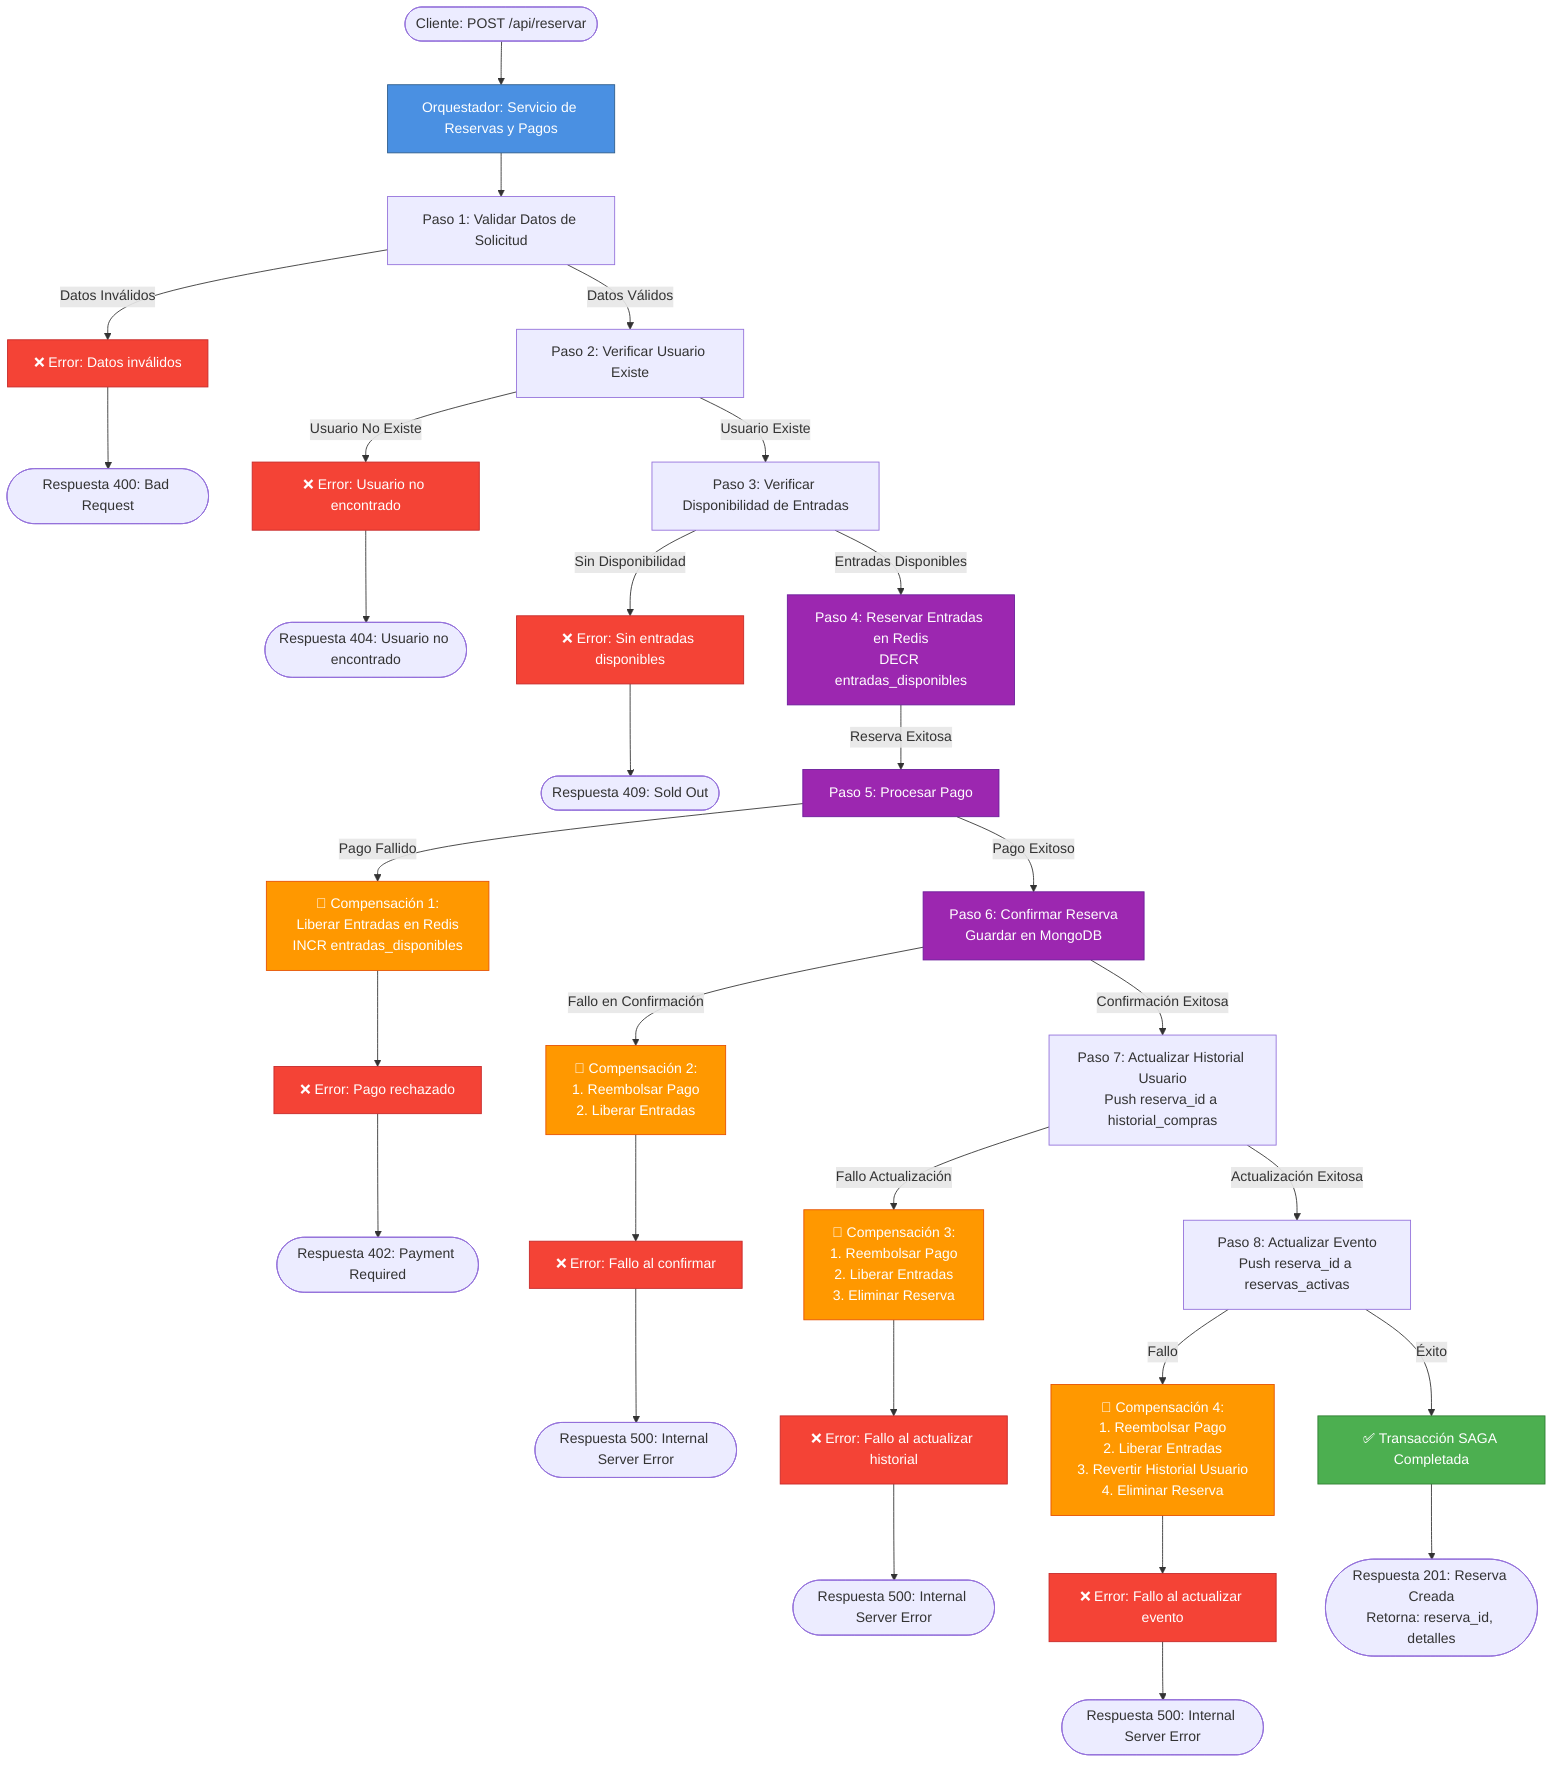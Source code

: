 flowchart TD
    Start([Cliente: POST /api/reservar]) --> Orq[Orquestador: Servicio de Reservas y Pagos]
    
    Orq --> Step1[Paso 1: Validar Datos de Solicitud]
    Step1 -->|Datos Válidos| Step2[Paso 2: Verificar Usuario Existe]
    Step1 -->|Datos Inválidos| FailValidation[❌ Error: Datos inválidos]
    FailValidation --> EndFail1([Respuesta 400: Bad Request])
    
    Step2 -->|Usuario Existe| Step3[Paso 3: Verificar Disponibilidad de Entradas]
    Step2 -->|Usuario No Existe| FailUser[❌ Error: Usuario no encontrado]
    FailUser --> EndFail2([Respuesta 404: Usuario no encontrado])
    
    Step3 -->|Entradas Disponibles| Step4[Paso 4: Reservar Entradas en Redis<br/>DECR entradas_disponibles]
    Step3 -->|Sin Disponibilidad| FailInventory[❌ Error: Sin entradas disponibles]
    FailInventory --> EndFail3([Respuesta 409: Sold Out])
    
    Step4 -->|Reserva Exitosa| Step5[Paso 5: Procesar Pago]
    Step5 -->|Pago Exitoso| Step6[Paso 6: Confirmar Reserva<br/>Guardar en MongoDB]
    Step5 -->|Pago Fallido| Comp1[🔄 Compensación 1:<br/>Liberar Entradas en Redis<br/>INCR entradas_disponibles]
    
    Comp1 --> FailPayment[❌ Error: Pago rechazado]
    FailPayment --> EndFail4([Respuesta 402: Payment Required])
    
    Step6 -->|Confirmación Exitosa| Step7[Paso 7: Actualizar Historial Usuario<br/>Push reserva_id a historial_compras]
    Step6 -->|Fallo en Confirmación| Comp2[🔄 Compensación 2:<br/>1. Reembolsar Pago<br/>2. Liberar Entradas]
    
    Comp2 --> FailConfirm[❌ Error: Fallo al confirmar]
    FailConfirm --> EndFail5([Respuesta 500: Internal Server Error])
    
    Step7 -->|Actualización Exitosa| Step8[Paso 8: Actualizar Evento<br/>Push reserva_id a reservas_activas]
    Step7 -->|Fallo Actualización| Comp3[🔄 Compensación 3:<br/>1. Reembolsar Pago<br/>2. Liberar Entradas<br/>3. Eliminar Reserva]
    
    Comp3 --> FailUpdate[❌ Error: Fallo al actualizar historial]
    FailUpdate --> EndFail6([Respuesta 500: Internal Server Error])
    
    Step8 -->|Éxito| Success[✅ Transacción SAGA Completada]
    Step8 -->|Fallo| Comp4[🔄 Compensación 4:<br/>1. Reembolsar Pago<br/>2. Liberar Entradas<br/>3. Revertir Historial Usuario<br/>4. Eliminar Reserva]
    
    Comp4 --> FailEvent[❌ Error: Fallo al actualizar evento]
    FailEvent --> EndFail7([Respuesta 500: Internal Server Error])
    
    Success --> EndSuccess([Respuesta 201: Reserva Creada<br/>Retorna: reserva_id, detalles])
    
    style Orq fill:#4A90E2,stroke:#2E5C8A,color:#fff
    style Success fill:#4CAF50,stroke:#2E7D32,color:#fff
    style FailValidation fill:#F44336,stroke:#C62828,color:#fff
    style FailUser fill:#F44336,stroke:#C62828,color:#fff
    style FailInventory fill:#F44336,stroke:#C62828,color:#fff
    style FailPayment fill:#F44336,stroke:#C62828,color:#fff
    style FailConfirm fill:#F44336,stroke:#C62828,color:#fff
    style FailUpdate fill:#F44336,stroke:#C62828,color:#fff
    style FailEvent fill:#F44336,stroke:#C62828,color:#fff
    style Comp1 fill:#FF9800,stroke:#E65100,color:#fff
    style Comp2 fill:#FF9800,stroke:#E65100,color:#fff
    style Comp3 fill:#FF9800,stroke:#E65100,color:#fff
    style Comp4 fill:#FF9800,stroke:#E65100,color:#fff
    style Step4 fill:#9C27B0,stroke:#6A1B9A,color:#fff
    style Step5 fill:#9C27B0,stroke:#6A1B9A,color:#fff
    style Step6 fill:#9C27B0,stroke:#6A1B9A,color:#fff